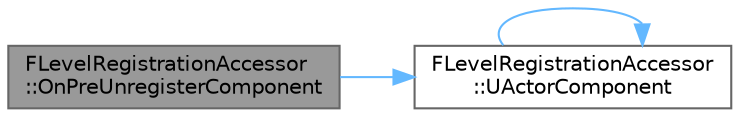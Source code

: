 digraph "FLevelRegistrationAccessor::OnPreUnregisterComponent"
{
 // INTERACTIVE_SVG=YES
 // LATEX_PDF_SIZE
  bgcolor="transparent";
  edge [fontname=Helvetica,fontsize=10,labelfontname=Helvetica,labelfontsize=10];
  node [fontname=Helvetica,fontsize=10,shape=box,height=0.2,width=0.4];
  rankdir="LR";
  Node1 [id="Node000001",label="FLevelRegistrationAccessor\l::OnPreUnregisterComponent",height=0.2,width=0.4,color="gray40", fillcolor="grey60", style="filled", fontcolor="black",tooltip=" "];
  Node1 -> Node2 [id="edge1_Node000001_Node000002",color="steelblue1",style="solid",tooltip=" "];
  Node2 [id="Node000002",label="FLevelRegistrationAccessor\l::UActorComponent",height=0.2,width=0.4,color="grey40", fillcolor="white", style="filled",URL="$d9/d08/structFLevelRegistrationAccessor.html#a60068d0810b28a70f913d40b70ff5c86",tooltip=" "];
  Node2 -> Node2 [id="edge2_Node000002_Node000002",color="steelblue1",style="solid",tooltip=" "];
}
